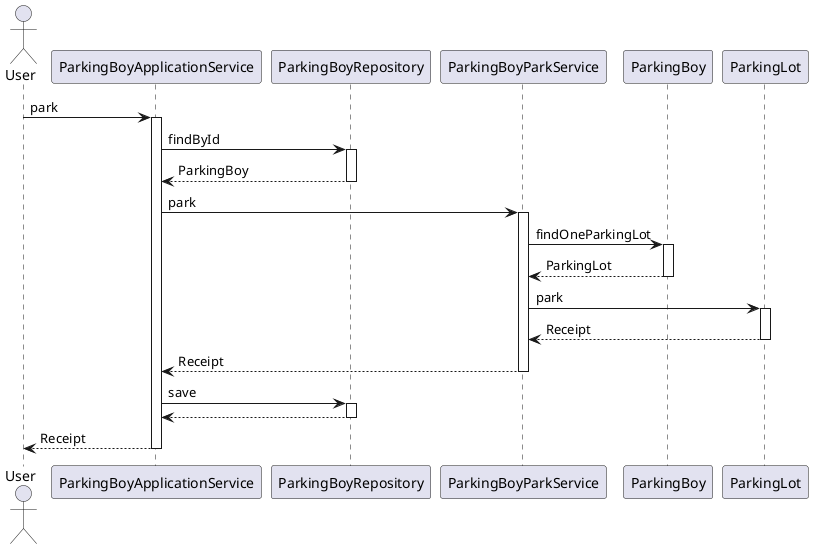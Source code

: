@startuml

actor User

User -> ParkingBoyApplicationService: park
activate ParkingBoyApplicationService

ParkingBoyApplicationService -> ParkingBoyRepository : findById
activate ParkingBoyRepository
return ParkingBoy
deactivate ParkingBoyRepository

ParkingBoyApplicationService -> ParkingBoyParkService : park
activate ParkingBoyParkService
ParkingBoyParkService -> ParkingBoy : findOneParkingLot
activate ParkingBoy
return ParkingLot
deactivate ParkingBoy
ParkingBoyParkService -> ParkingLot : park
activate ParkingLot
return Receipt
deactivate ParkingLot
ParkingBoyApplicationService <-- ParkingBoyParkService : Receipt
deactivate ParkingBoyParkService

ParkingBoyApplicationService -> ParkingBoyRepository: save
activate ParkingBoyRepository
ParkingBoyApplicationService <-- ParkingBoyRepository
deactivate ParkingBoyRepository

User <-- ParkingBoyApplicationService: Receipt
deactivate ParkingBoyApplicationService

@enduml